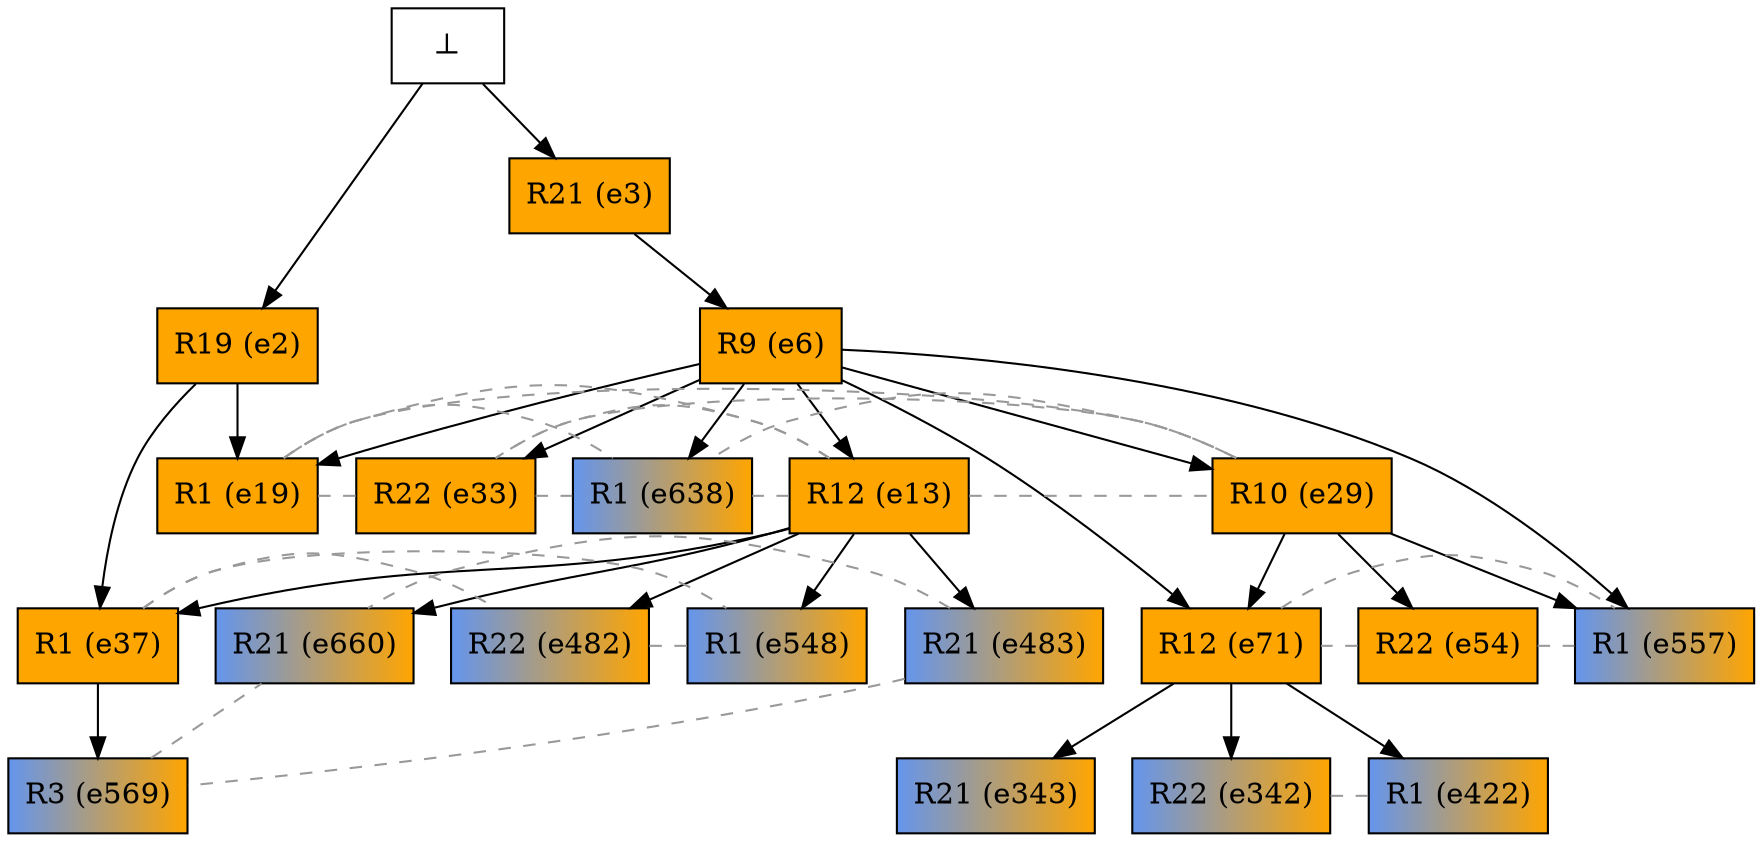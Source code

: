 digraph test {
  e3 -> e6;
  e6 -> e13;
  e2 -> e19;
  e6 -> e19;
  e6 -> e29;
  e6 -> e33;
  e2 -> e37;
  e13 -> e37;
  e29 -> e54;
  e6 -> e71;
  e29 -> e71;
  e71 -> e342;
  e71 -> e343;
  e71 -> e422;
  e13 -> e482;
  e13 -> e483;
  e13 -> e548;
  e6 -> e557;
  e29 -> e557;
  e37 -> e569;
  e6 -> e638;
  e13 -> e660;
  e0 -> e2;
  e0 -> e3;

//conflicts
  e13 -> e19 [arrowhead=none color=gray60 style=dashed constraint=false];
  e13 -> e29 [arrowhead=none color=gray60 style=dashed constraint=false];
  e13 -> e33 [arrowhead=none color=gray60 style=dashed constraint=false];
  e13 -> e638 [arrowhead=none color=gray60 style=dashed constraint=false];
  e19 -> e29 [arrowhead=none color=gray60 style=dashed constraint=false];
  e19 -> e33 [arrowhead=none color=gray60 style=dashed constraint=false];
  e19 -> e638 [arrowhead=none color=gray60 style=dashed constraint=false];
  e29 -> e33 [arrowhead=none color=gray60 style=dashed constraint=false];
  e29 -> e638 [arrowhead=none color=gray60 style=dashed constraint=false];
  e33 -> e638 [arrowhead=none color=gray60 style=dashed constraint=false];
  e37 -> e482 [arrowhead=none color=gray60 style=dashed constraint=false];
  e37 -> e548 [arrowhead=none color=gray60 style=dashed constraint=false];
  e54 -> e71 [arrowhead=none color=gray60 style=dashed constraint=false];
  e54 -> e557 [arrowhead=none color=gray60 style=dashed constraint=false];
  e71 -> e557 [arrowhead=none color=gray60 style=dashed constraint=false];
  e342 -> e422 [arrowhead=none color=gray60 style=dashed constraint=false];
  e482 -> e548 [arrowhead=none color=gray60 style=dashed constraint=false];
  e483 -> e569 [arrowhead=none color=gray60 style=dashed constraint=false];
  e483 -> e660 [arrowhead=none color=gray60 style=dashed constraint=false];
  e569 -> e660 [arrowhead=none color=gray60 style=dashed constraint=false];

  e2 [color="black" fillcolor="orange:orange" label="R19 (e2)" shape=box style=filled];
  e3 [color="black" fillcolor="orange:orange" label="R21 (e3)" shape=box style=filled];
  e6 [color="black" fillcolor="orange:orange" label="R9 (e6)" shape=box style=filled];
  e13 [color="black" fillcolor="orange:orange" label="R12 (e13)" shape=box style=filled];
  e19 [color="black" fillcolor="orange:orange" label="R1 (e19)" shape=box style=filled];
  e29 [color="black" fillcolor="orange:orange" label="R10 (e29)" shape=box style=filled];
  e33 [color="black" fillcolor="orange:orange" label="R22 (e33)" shape=box style=filled];
  e37 [color="black" fillcolor="orange:orange" label="R1 (e37)" shape=box style=filled];
  e54 [color="black" fillcolor="orange:orange" label="R22 (e54)" shape=box style=filled];
  e71 [color="black" fillcolor="orange:orange" label="R12 (e71)" shape=box style=filled];
  e342 [color="black" fillcolor="cornflowerblue:orange" label="R22 (e342)" shape=box style=filled];
  e343 [color="black" fillcolor="cornflowerblue:orange" label="R21 (e343)" shape=box style=filled];
  e422 [color="black" fillcolor="cornflowerblue:orange" label="R1 (e422)" shape=box style=filled];
  e482 [color="black" fillcolor="cornflowerblue:orange" label="R22 (e482)" shape=box style=filled];
  e483 [color="black" fillcolor="cornflowerblue:orange" label="R21 (e483)" shape=box style=filled];
  e548 [color="black" fillcolor="cornflowerblue:orange" label="R1 (e548)" shape=box style=filled];
  e557 [color="black" fillcolor="cornflowerblue:orange" label="R1 (e557)" shape=box style=filled];
  e569 [color="black" fillcolor="cornflowerblue:orange" label="R3 (e569)" shape=box style=filled];
  e638 [color="black" fillcolor="cornflowerblue:orange" label="R1 (e638)" shape=box style=filled];
  e660 [color="black" fillcolor="cornflowerblue:orange" label="R21 (e660)" shape=box style=filled];
  e0 [fillcolor="white" label="⊥" shape=box style=filled];
}
